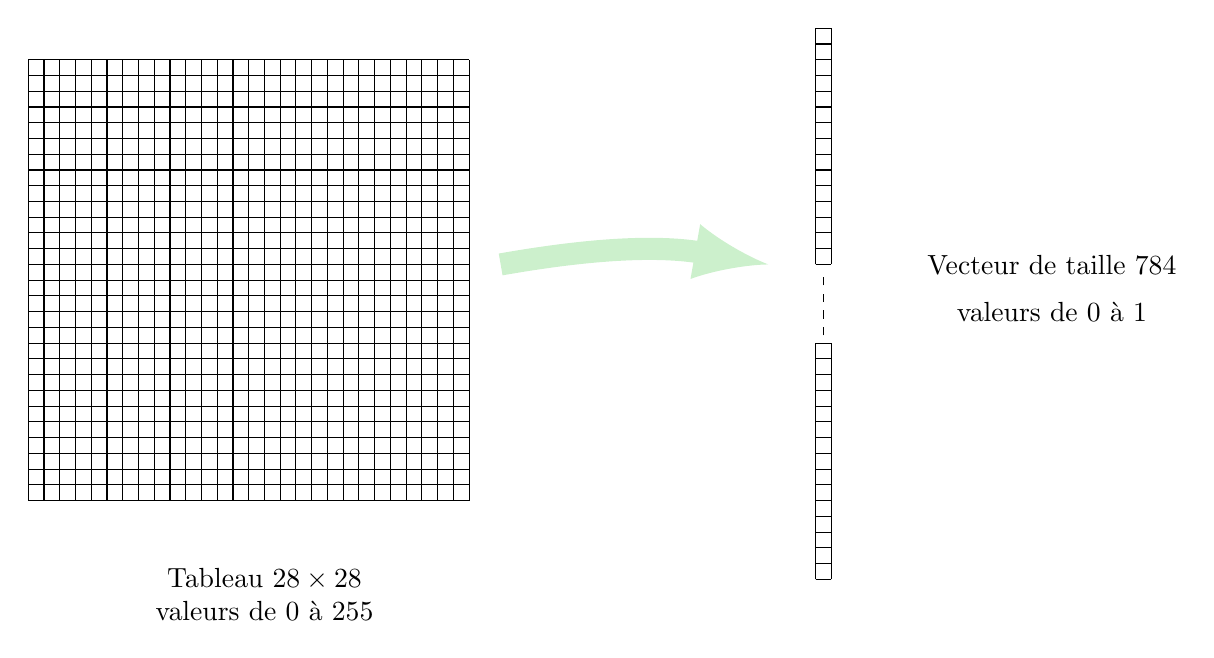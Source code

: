 \begin{tikzpicture}[scale=0.2]

% Grille

\draw (0,0) grid ++(28,28);

\draw (50,15) grid ++(1,15);
\draw (50,-5) grid ++(1,15);
\draw[dashed] (50.5,10.5) -- ++(0,4);

\draw[->,>=latex,green!70!black!20,line width=8pt] (30,15)  to[bend left=10]++(17,0)  ;

\node at (15,-5) {Tableau $28\times28$};
\node at (15,-7) {valeurs de $0$ à $255$};

\node at (65,15) {Vecteur de taille $784$};
\node at (65,12) {valeurs de $0$ à $1$};

\end{tikzpicture}